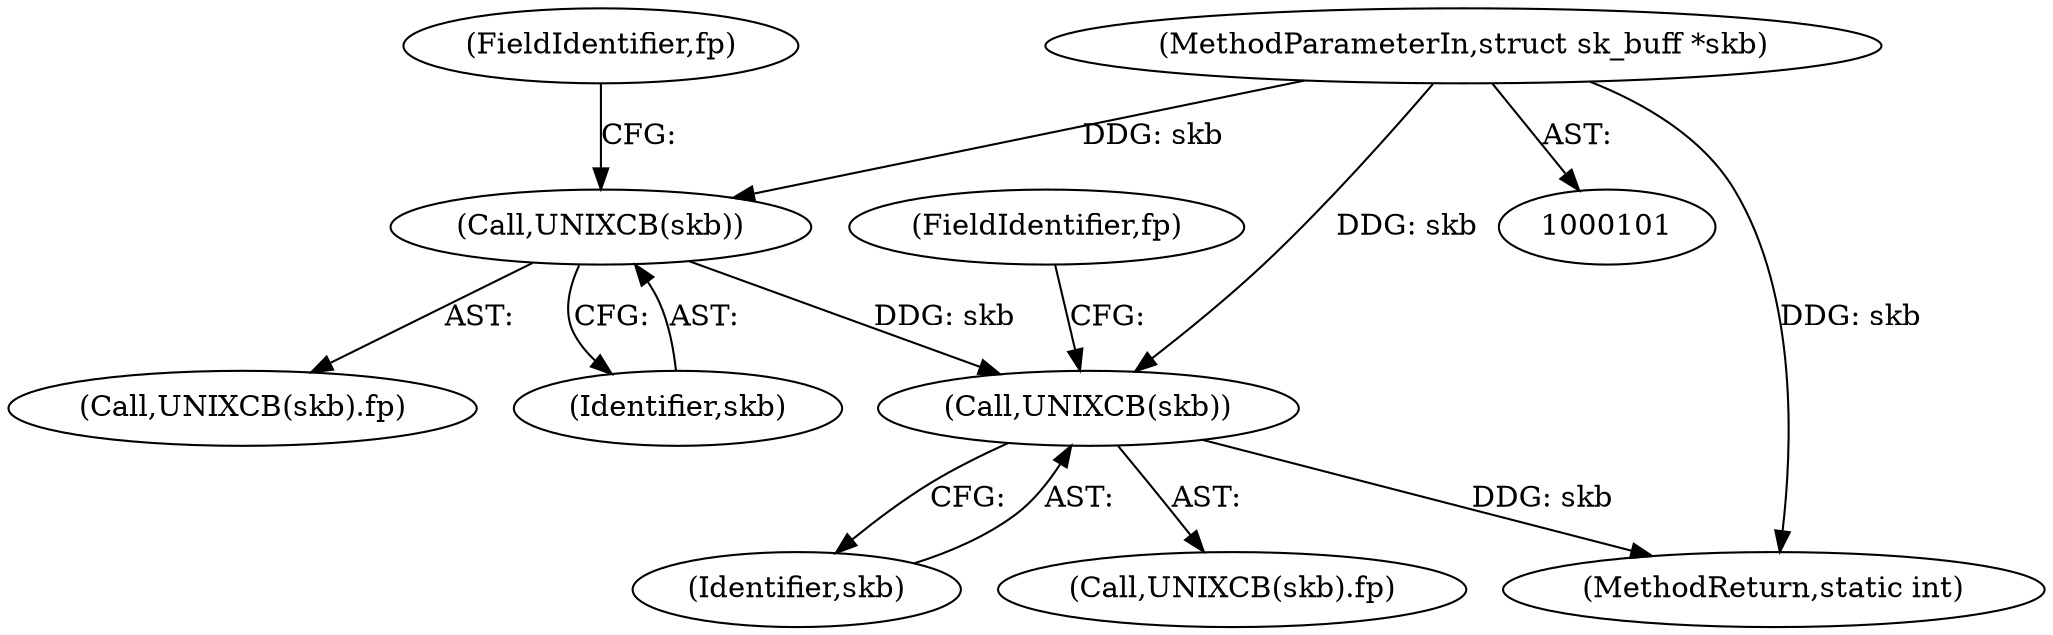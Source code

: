 digraph "0_linux_415e3d3e90ce9e18727e8843ae343eda5a58fad6_2@pointer" {
"1000170" [label="(Call,UNIXCB(skb))"];
"1000103" [label="(MethodParameterIn,struct sk_buff *skb)"];
"1000180" [label="(Call,UNIXCB(skb))"];
"1000211" [label="(MethodReturn,static int)"];
"1000180" [label="(Call,UNIXCB(skb))"];
"1000171" [label="(Identifier,skb)"];
"1000181" [label="(Identifier,skb)"];
"1000103" [label="(MethodParameterIn,struct sk_buff *skb)"];
"1000169" [label="(Call,UNIXCB(skb).fp)"];
"1000182" [label="(FieldIdentifier,fp)"];
"1000179" [label="(Call,UNIXCB(skb).fp)"];
"1000172" [label="(FieldIdentifier,fp)"];
"1000170" [label="(Call,UNIXCB(skb))"];
"1000170" -> "1000169"  [label="AST: "];
"1000170" -> "1000171"  [label="CFG: "];
"1000171" -> "1000170"  [label="AST: "];
"1000172" -> "1000170"  [label="CFG: "];
"1000103" -> "1000170"  [label="DDG: skb"];
"1000170" -> "1000180"  [label="DDG: skb"];
"1000103" -> "1000101"  [label="AST: "];
"1000103" -> "1000211"  [label="DDG: skb"];
"1000103" -> "1000180"  [label="DDG: skb"];
"1000180" -> "1000179"  [label="AST: "];
"1000180" -> "1000181"  [label="CFG: "];
"1000181" -> "1000180"  [label="AST: "];
"1000182" -> "1000180"  [label="CFG: "];
"1000180" -> "1000211"  [label="DDG: skb"];
}
